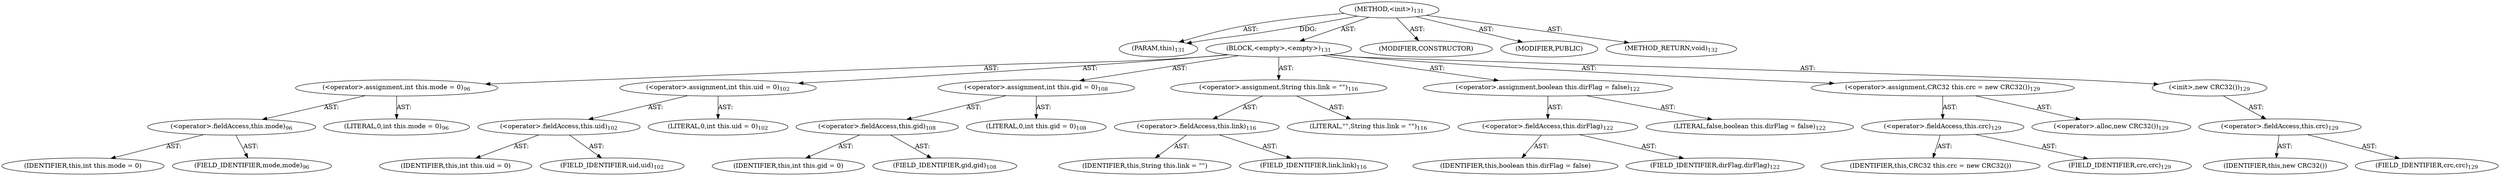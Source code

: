 digraph "&lt;init&gt;" {  
"111669149696" [label = <(METHOD,&lt;init&gt;)<SUB>131</SUB>> ]
"115964117005" [label = <(PARAM,this)<SUB>131</SUB>> ]
"25769803776" [label = <(BLOCK,&lt;empty&gt;,&lt;empty&gt;)<SUB>131</SUB>> ]
"30064771072" [label = <(&lt;operator&gt;.assignment,int this.mode = 0)<SUB>96</SUB>> ]
"30064771073" [label = <(&lt;operator&gt;.fieldAccess,this.mode)<SUB>96</SUB>> ]
"68719476757" [label = <(IDENTIFIER,this,int this.mode = 0)> ]
"55834574848" [label = <(FIELD_IDENTIFIER,mode,mode)<SUB>96</SUB>> ]
"90194313216" [label = <(LITERAL,0,int this.mode = 0)<SUB>96</SUB>> ]
"30064771074" [label = <(&lt;operator&gt;.assignment,int this.uid = 0)<SUB>102</SUB>> ]
"30064771075" [label = <(&lt;operator&gt;.fieldAccess,this.uid)<SUB>102</SUB>> ]
"68719476758" [label = <(IDENTIFIER,this,int this.uid = 0)> ]
"55834574849" [label = <(FIELD_IDENTIFIER,uid,uid)<SUB>102</SUB>> ]
"90194313217" [label = <(LITERAL,0,int this.uid = 0)<SUB>102</SUB>> ]
"30064771076" [label = <(&lt;operator&gt;.assignment,int this.gid = 0)<SUB>108</SUB>> ]
"30064771077" [label = <(&lt;operator&gt;.fieldAccess,this.gid)<SUB>108</SUB>> ]
"68719476759" [label = <(IDENTIFIER,this,int this.gid = 0)> ]
"55834574850" [label = <(FIELD_IDENTIFIER,gid,gid)<SUB>108</SUB>> ]
"90194313218" [label = <(LITERAL,0,int this.gid = 0)<SUB>108</SUB>> ]
"30064771078" [label = <(&lt;operator&gt;.assignment,String this.link = &quot;&quot;)<SUB>116</SUB>> ]
"30064771079" [label = <(&lt;operator&gt;.fieldAccess,this.link)<SUB>116</SUB>> ]
"68719476760" [label = <(IDENTIFIER,this,String this.link = &quot;&quot;)> ]
"55834574851" [label = <(FIELD_IDENTIFIER,link,link)<SUB>116</SUB>> ]
"90194313219" [label = <(LITERAL,&quot;&quot;,String this.link = &quot;&quot;)<SUB>116</SUB>> ]
"30064771080" [label = <(&lt;operator&gt;.assignment,boolean this.dirFlag = false)<SUB>122</SUB>> ]
"30064771081" [label = <(&lt;operator&gt;.fieldAccess,this.dirFlag)<SUB>122</SUB>> ]
"68719476761" [label = <(IDENTIFIER,this,boolean this.dirFlag = false)> ]
"55834574852" [label = <(FIELD_IDENTIFIER,dirFlag,dirFlag)<SUB>122</SUB>> ]
"90194313220" [label = <(LITERAL,false,boolean this.dirFlag = false)<SUB>122</SUB>> ]
"30064771082" [label = <(&lt;operator&gt;.assignment,CRC32 this.crc = new CRC32())<SUB>129</SUB>> ]
"30064771083" [label = <(&lt;operator&gt;.fieldAccess,this.crc)<SUB>129</SUB>> ]
"68719476762" [label = <(IDENTIFIER,this,CRC32 this.crc = new CRC32())> ]
"55834574853" [label = <(FIELD_IDENTIFIER,crc,crc)<SUB>129</SUB>> ]
"30064771084" [label = <(&lt;operator&gt;.alloc,new CRC32())<SUB>129</SUB>> ]
"30064771085" [label = <(&lt;init&gt;,new CRC32())<SUB>129</SUB>> ]
"30064771086" [label = <(&lt;operator&gt;.fieldAccess,this.crc)<SUB>129</SUB>> ]
"68719476763" [label = <(IDENTIFIER,this,new CRC32())> ]
"55834574854" [label = <(FIELD_IDENTIFIER,crc,crc)<SUB>129</SUB>> ]
"133143986184" [label = <(MODIFIER,CONSTRUCTOR)> ]
"133143986185" [label = <(MODIFIER,PUBLIC)> ]
"128849018880" [label = <(METHOD_RETURN,void)<SUB>132</SUB>> ]
  "111669149696" -> "115964117005"  [ label = "AST: "] 
  "111669149696" -> "25769803776"  [ label = "AST: "] 
  "111669149696" -> "133143986184"  [ label = "AST: "] 
  "111669149696" -> "133143986185"  [ label = "AST: "] 
  "111669149696" -> "128849018880"  [ label = "AST: "] 
  "25769803776" -> "30064771072"  [ label = "AST: "] 
  "25769803776" -> "30064771074"  [ label = "AST: "] 
  "25769803776" -> "30064771076"  [ label = "AST: "] 
  "25769803776" -> "30064771078"  [ label = "AST: "] 
  "25769803776" -> "30064771080"  [ label = "AST: "] 
  "25769803776" -> "30064771082"  [ label = "AST: "] 
  "25769803776" -> "30064771085"  [ label = "AST: "] 
  "30064771072" -> "30064771073"  [ label = "AST: "] 
  "30064771072" -> "90194313216"  [ label = "AST: "] 
  "30064771073" -> "68719476757"  [ label = "AST: "] 
  "30064771073" -> "55834574848"  [ label = "AST: "] 
  "30064771074" -> "30064771075"  [ label = "AST: "] 
  "30064771074" -> "90194313217"  [ label = "AST: "] 
  "30064771075" -> "68719476758"  [ label = "AST: "] 
  "30064771075" -> "55834574849"  [ label = "AST: "] 
  "30064771076" -> "30064771077"  [ label = "AST: "] 
  "30064771076" -> "90194313218"  [ label = "AST: "] 
  "30064771077" -> "68719476759"  [ label = "AST: "] 
  "30064771077" -> "55834574850"  [ label = "AST: "] 
  "30064771078" -> "30064771079"  [ label = "AST: "] 
  "30064771078" -> "90194313219"  [ label = "AST: "] 
  "30064771079" -> "68719476760"  [ label = "AST: "] 
  "30064771079" -> "55834574851"  [ label = "AST: "] 
  "30064771080" -> "30064771081"  [ label = "AST: "] 
  "30064771080" -> "90194313220"  [ label = "AST: "] 
  "30064771081" -> "68719476761"  [ label = "AST: "] 
  "30064771081" -> "55834574852"  [ label = "AST: "] 
  "30064771082" -> "30064771083"  [ label = "AST: "] 
  "30064771082" -> "30064771084"  [ label = "AST: "] 
  "30064771083" -> "68719476762"  [ label = "AST: "] 
  "30064771083" -> "55834574853"  [ label = "AST: "] 
  "30064771085" -> "30064771086"  [ label = "AST: "] 
  "30064771086" -> "68719476763"  [ label = "AST: "] 
  "30064771086" -> "55834574854"  [ label = "AST: "] 
  "111669149696" -> "115964117005"  [ label = "DDG: "] 
}
